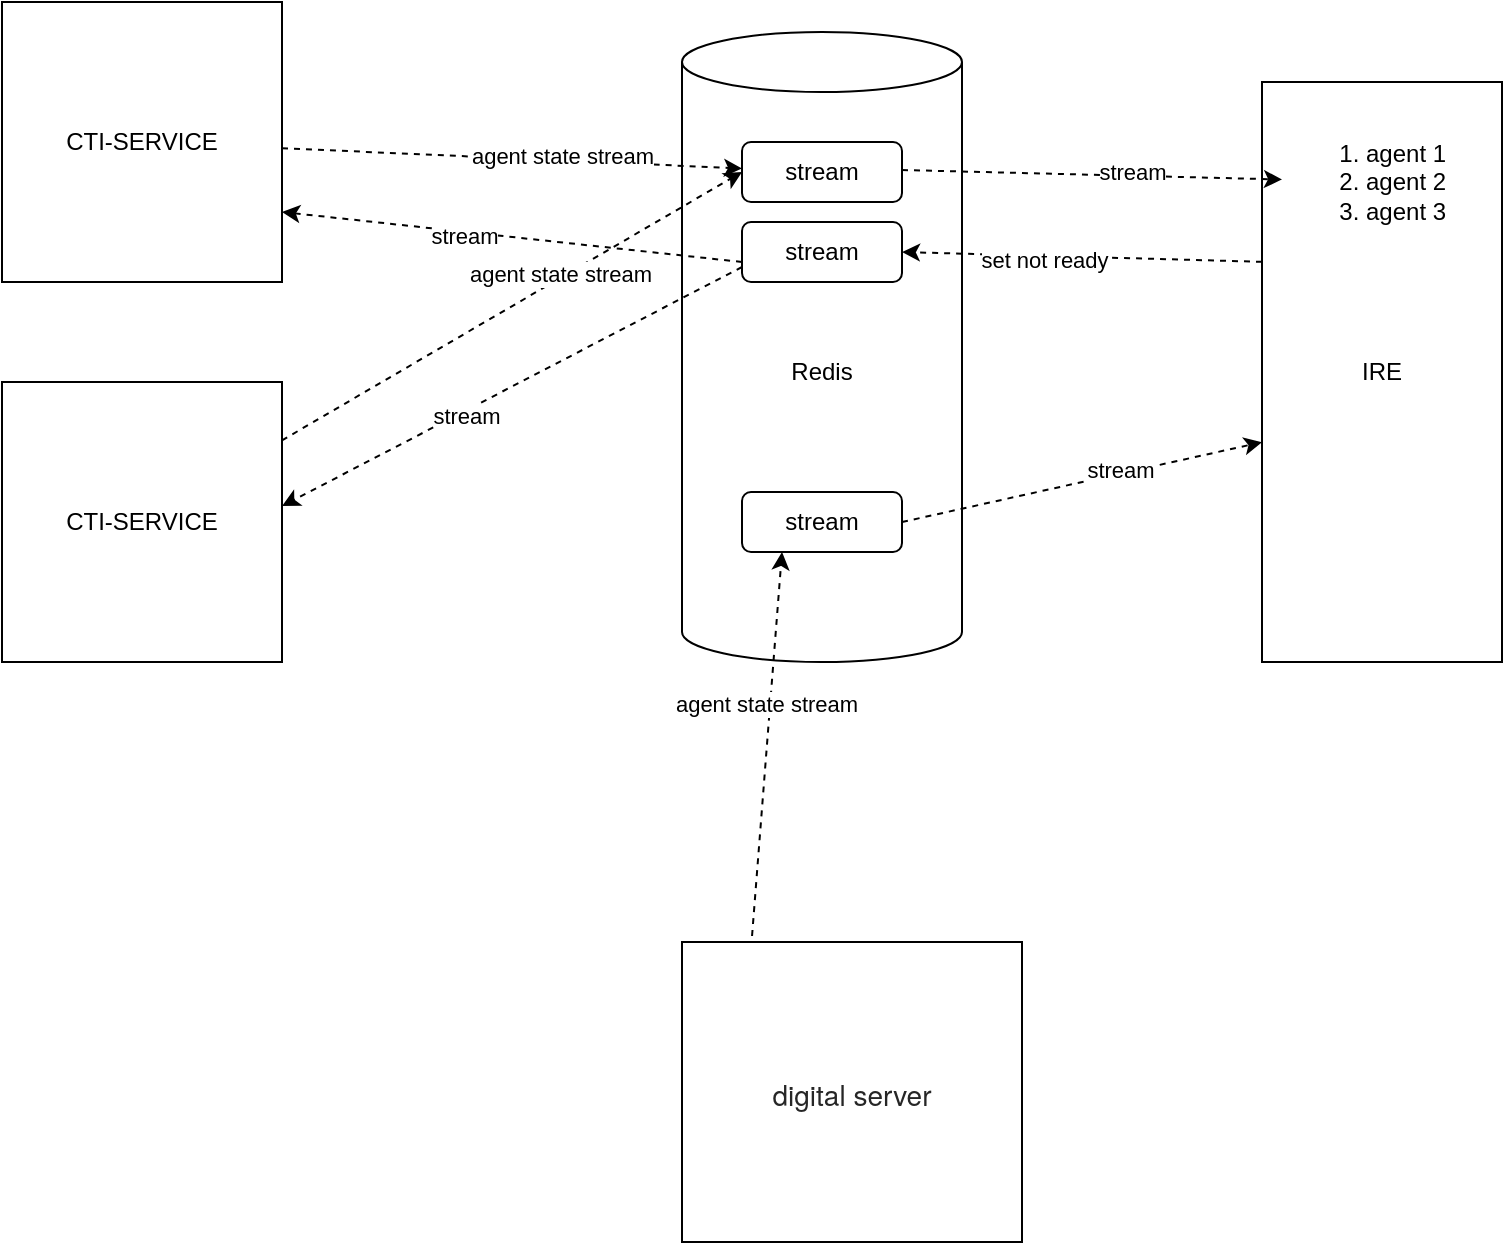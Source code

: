 <mxfile version="21.2.9" type="github">
  <diagram name="Page-1" id="WiLfyXrh9_V5uVXeoWrM">
    <mxGraphModel dx="1079" dy="770" grid="1" gridSize="10" guides="1" tooltips="1" connect="1" arrows="1" fold="1" page="1" pageScale="1" pageWidth="827" pageHeight="1169" math="0" shadow="0">
      <root>
        <mxCell id="0" />
        <mxCell id="1" parent="0" />
        <mxCell id="yV4tG5lqRbvMiZihwO4d-1" value="CTI-SERVICE" style="whiteSpace=wrap;html=1;aspect=fixed;" vertex="1" parent="1">
          <mxGeometry x="20" y="20" width="140" height="140" as="geometry" />
        </mxCell>
        <mxCell id="yV4tG5lqRbvMiZihwO4d-2" value="Redis" style="shape=cylinder3;whiteSpace=wrap;html=1;boundedLbl=1;backgroundOutline=1;size=15;" vertex="1" parent="1">
          <mxGeometry x="360" y="35" width="140" height="315" as="geometry" />
        </mxCell>
        <mxCell id="yV4tG5lqRbvMiZihwO4d-6" value="stream" style="rounded=1;whiteSpace=wrap;html=1;" vertex="1" parent="1">
          <mxGeometry x="390" y="90" width="80" height="30" as="geometry" />
        </mxCell>
        <mxCell id="yV4tG5lqRbvMiZihwO4d-13" value="" style="html=1;labelBackgroundColor=#ffffff;startArrow=none;startFill=0;startSize=6;endArrow=classic;endFill=1;endSize=6;jettySize=auto;orthogonalLoop=1;strokeWidth=1;dashed=1;fontSize=14;rounded=0;" edge="1" parent="1" source="yV4tG5lqRbvMiZihwO4d-1" target="yV4tG5lqRbvMiZihwO4d-6">
          <mxGeometry width="60" height="60" relative="1" as="geometry">
            <mxPoint x="190" y="150" as="sourcePoint" />
            <mxPoint x="250" y="90" as="targetPoint" />
          </mxGeometry>
        </mxCell>
        <mxCell id="yV4tG5lqRbvMiZihwO4d-14" value="agent state stream" style="edgeLabel;html=1;align=center;verticalAlign=middle;resizable=0;points=[];" vertex="1" connectable="0" parent="yV4tG5lqRbvMiZihwO4d-13">
          <mxGeometry x="0.212" y="2" relative="1" as="geometry">
            <mxPoint as="offset" />
          </mxGeometry>
        </mxCell>
        <mxCell id="yV4tG5lqRbvMiZihwO4d-17" value="IRE" style="rounded=0;whiteSpace=wrap;html=1;" vertex="1" parent="1">
          <mxGeometry x="650" y="60" width="120" height="290" as="geometry" />
        </mxCell>
        <mxCell id="yV4tG5lqRbvMiZihwO4d-18" value="&lt;ol&gt;&lt;li&gt;agent 1&lt;/li&gt;&lt;li&gt;agent 2&lt;/li&gt;&lt;li&gt;agent 3&lt;/li&gt;&lt;/ol&gt;" style="text;strokeColor=none;fillColor=none;html=1;whiteSpace=wrap;verticalAlign=middle;overflow=hidden;" vertex="1" parent="1">
          <mxGeometry x="660" y="70" width="100" height="80" as="geometry" />
        </mxCell>
        <mxCell id="yV4tG5lqRbvMiZihwO4d-19" value="" style="html=1;labelBackgroundColor=#ffffff;startArrow=none;startFill=0;startSize=6;endArrow=classic;endFill=1;endSize=6;jettySize=auto;orthogonalLoop=1;strokeWidth=1;dashed=1;fontSize=14;rounded=0;" edge="1" parent="1" target="yV4tG5lqRbvMiZihwO4d-18">
          <mxGeometry width="60" height="60" relative="1" as="geometry">
            <mxPoint x="470" y="104" as="sourcePoint" />
            <mxPoint x="700" y="60" as="targetPoint" />
          </mxGeometry>
        </mxCell>
        <mxCell id="yV4tG5lqRbvMiZihwO4d-20" value="stream" style="edgeLabel;html=1;align=center;verticalAlign=middle;resizable=0;points=[];" vertex="1" connectable="0" parent="yV4tG5lqRbvMiZihwO4d-19">
          <mxGeometry x="0.212" y="2" relative="1" as="geometry">
            <mxPoint as="offset" />
          </mxGeometry>
        </mxCell>
        <mxCell id="yV4tG5lqRbvMiZihwO4d-21" value="stream" style="rounded=1;whiteSpace=wrap;html=1;" vertex="1" parent="1">
          <mxGeometry x="390" y="130" width="80" height="30" as="geometry" />
        </mxCell>
        <mxCell id="yV4tG5lqRbvMiZihwO4d-22" value="" style="html=1;labelBackgroundColor=#ffffff;startArrow=none;startFill=0;startSize=6;endArrow=classic;endFill=1;endSize=6;jettySize=auto;orthogonalLoop=1;strokeWidth=1;dashed=1;fontSize=14;rounded=0;entryX=1;entryY=0.5;entryDx=0;entryDy=0;exitX=0;exitY=0.31;exitDx=0;exitDy=0;exitPerimeter=0;" edge="1" parent="1" source="yV4tG5lqRbvMiZihwO4d-17" target="yV4tG5lqRbvMiZihwO4d-21">
          <mxGeometry width="60" height="60" relative="1" as="geometry">
            <mxPoint x="480" y="114" as="sourcePoint" />
            <mxPoint x="670" y="119" as="targetPoint" />
          </mxGeometry>
        </mxCell>
        <mxCell id="yV4tG5lqRbvMiZihwO4d-23" value="set not ready" style="edgeLabel;html=1;align=center;verticalAlign=middle;resizable=0;points=[];" vertex="1" connectable="0" parent="yV4tG5lqRbvMiZihwO4d-22">
          <mxGeometry x="0.212" y="2" relative="1" as="geometry">
            <mxPoint as="offset" />
          </mxGeometry>
        </mxCell>
        <mxCell id="yV4tG5lqRbvMiZihwO4d-24" value="CTI-SERVICE" style="whiteSpace=wrap;html=1;aspect=fixed;" vertex="1" parent="1">
          <mxGeometry x="20" y="210" width="140" height="140" as="geometry" />
        </mxCell>
        <mxCell id="yV4tG5lqRbvMiZihwO4d-25" value="" style="html=1;labelBackgroundColor=#ffffff;startArrow=none;startFill=0;startSize=6;endArrow=classic;endFill=1;endSize=6;jettySize=auto;orthogonalLoop=1;strokeWidth=1;dashed=1;fontSize=14;rounded=0;entryX=0;entryY=0.5;entryDx=0;entryDy=0;" edge="1" parent="1" source="yV4tG5lqRbvMiZihwO4d-24" target="yV4tG5lqRbvMiZihwO4d-6">
          <mxGeometry width="60" height="60" relative="1" as="geometry">
            <mxPoint x="170" y="103" as="sourcePoint" />
            <mxPoint x="400" y="113" as="targetPoint" />
          </mxGeometry>
        </mxCell>
        <mxCell id="yV4tG5lqRbvMiZihwO4d-26" value="agent state stream" style="edgeLabel;html=1;align=center;verticalAlign=middle;resizable=0;points=[];" vertex="1" connectable="0" parent="yV4tG5lqRbvMiZihwO4d-25">
          <mxGeometry x="0.212" y="2" relative="1" as="geometry">
            <mxPoint as="offset" />
          </mxGeometry>
        </mxCell>
        <mxCell id="yV4tG5lqRbvMiZihwO4d-27" value="" style="html=1;labelBackgroundColor=#ffffff;startArrow=none;startFill=0;startSize=6;endArrow=classic;endFill=1;endSize=6;jettySize=auto;orthogonalLoop=1;strokeWidth=1;dashed=1;fontSize=14;rounded=0;entryX=1;entryY=0.443;entryDx=0;entryDy=0;entryPerimeter=0;exitX=0;exitY=0.75;exitDx=0;exitDy=0;" edge="1" parent="1" source="yV4tG5lqRbvMiZihwO4d-21" target="yV4tG5lqRbvMiZihwO4d-24">
          <mxGeometry width="60" height="60" relative="1" as="geometry">
            <mxPoint x="200" y="330" as="sourcePoint" />
            <mxPoint x="400" y="115" as="targetPoint" />
          </mxGeometry>
        </mxCell>
        <mxCell id="yV4tG5lqRbvMiZihwO4d-28" value="stream" style="edgeLabel;html=1;align=center;verticalAlign=middle;resizable=0;points=[];" vertex="1" connectable="0" parent="yV4tG5lqRbvMiZihwO4d-27">
          <mxGeometry x="0.212" y="2" relative="1" as="geometry">
            <mxPoint as="offset" />
          </mxGeometry>
        </mxCell>
        <mxCell id="yV4tG5lqRbvMiZihwO4d-29" value="" style="html=1;labelBackgroundColor=#ffffff;startArrow=none;startFill=0;startSize=6;endArrow=classic;endFill=1;endSize=6;jettySize=auto;orthogonalLoop=1;strokeWidth=1;dashed=1;fontSize=14;rounded=0;entryX=1;entryY=0.75;entryDx=0;entryDy=0;" edge="1" parent="1" target="yV4tG5lqRbvMiZihwO4d-1">
          <mxGeometry width="60" height="60" relative="1" as="geometry">
            <mxPoint x="390" y="150" as="sourcePoint" />
            <mxPoint x="170" y="282" as="targetPoint" />
          </mxGeometry>
        </mxCell>
        <mxCell id="yV4tG5lqRbvMiZihwO4d-30" value="stream" style="edgeLabel;html=1;align=center;verticalAlign=middle;resizable=0;points=[];" vertex="1" connectable="0" parent="yV4tG5lqRbvMiZihwO4d-29">
          <mxGeometry x="0.212" y="2" relative="1" as="geometry">
            <mxPoint as="offset" />
          </mxGeometry>
        </mxCell>
        <mxCell id="yV4tG5lqRbvMiZihwO4d-31" value="&lt;p style=&quot;margin: 0px; font-variant-numeric: normal; font-variant-east-asian: normal; font-variant-alternates: normal; font-kerning: auto; font-optical-sizing: auto; font-feature-settings: normal; font-variation-settings: normal; font-stretch: normal; font-size: 14px; line-height: normal; font-family: &amp;quot;Helvetica Neue&amp;quot;; color: rgba(0, 0, 0, 0.85); background-color: rgba(0, 0, 0, 0); text-align: start;&quot; class=&quot;p1&quot;&gt;digital server&lt;/p&gt;" style="rounded=0;whiteSpace=wrap;html=1;" vertex="1" parent="1">
          <mxGeometry x="360" y="490" width="170" height="150" as="geometry" />
        </mxCell>
        <mxCell id="yV4tG5lqRbvMiZihwO4d-32" value="stream" style="rounded=1;whiteSpace=wrap;html=1;" vertex="1" parent="1">
          <mxGeometry x="390" y="265" width="80" height="30" as="geometry" />
        </mxCell>
        <mxCell id="yV4tG5lqRbvMiZihwO4d-33" value="" style="html=1;labelBackgroundColor=#ffffff;startArrow=none;startFill=0;startSize=6;endArrow=classic;endFill=1;endSize=6;jettySize=auto;orthogonalLoop=1;strokeWidth=1;dashed=1;fontSize=14;rounded=0;entryX=0.25;entryY=1;entryDx=0;entryDy=0;exitX=0.206;exitY=-0.02;exitDx=0;exitDy=0;exitPerimeter=0;" edge="1" parent="1" source="yV4tG5lqRbvMiZihwO4d-31" target="yV4tG5lqRbvMiZihwO4d-32">
          <mxGeometry width="60" height="60" relative="1" as="geometry">
            <mxPoint x="210" y="484" as="sourcePoint" />
            <mxPoint x="440" y="350" as="targetPoint" />
          </mxGeometry>
        </mxCell>
        <mxCell id="yV4tG5lqRbvMiZihwO4d-34" value="agent state stream" style="edgeLabel;html=1;align=center;verticalAlign=middle;resizable=0;points=[];" vertex="1" connectable="0" parent="yV4tG5lqRbvMiZihwO4d-33">
          <mxGeometry x="0.212" y="2" relative="1" as="geometry">
            <mxPoint as="offset" />
          </mxGeometry>
        </mxCell>
        <mxCell id="yV4tG5lqRbvMiZihwO4d-35" value="" style="html=1;labelBackgroundColor=#ffffff;startArrow=none;startFill=0;startSize=6;endArrow=classic;endFill=1;endSize=6;jettySize=auto;orthogonalLoop=1;strokeWidth=1;dashed=1;fontSize=14;rounded=0;entryX=0;entryY=0.621;entryDx=0;entryDy=0;exitX=1;exitY=0.5;exitDx=0;exitDy=0;entryPerimeter=0;" edge="1" parent="1" source="yV4tG5lqRbvMiZihwO4d-32" target="yV4tG5lqRbvMiZihwO4d-17">
          <mxGeometry width="60" height="60" relative="1" as="geometry">
            <mxPoint x="405" y="497" as="sourcePoint" />
            <mxPoint x="420" y="305" as="targetPoint" />
          </mxGeometry>
        </mxCell>
        <mxCell id="yV4tG5lqRbvMiZihwO4d-36" value="stream" style="edgeLabel;html=1;align=center;verticalAlign=middle;resizable=0;points=[];" vertex="1" connectable="0" parent="yV4tG5lqRbvMiZihwO4d-35">
          <mxGeometry x="0.212" y="2" relative="1" as="geometry">
            <mxPoint as="offset" />
          </mxGeometry>
        </mxCell>
      </root>
    </mxGraphModel>
  </diagram>
</mxfile>
